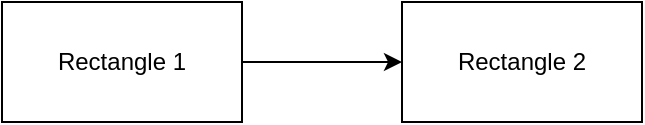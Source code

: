 <?xml version="1.0" ?>
<mxfile version="16.0.0" type="device">
  <diagram id="diagram-id" name="Page-1">
    <mxGraphModel dx="1422" dy="794" grid="1" gridSize="10" guides="1" tooltips="1" connect="1" arrows="1" fold="1" page="1" pageScale="1" pageWidth="850" pageHeight="1100">
      <root>
        <mxCell id="0"/>
        <mxCell id="1" parent="0"/>
        <mxCell id="2" value="Rectangle 1" style="rounded=0;whiteSpace=wrap;html=1;" vertex="1" parent="1">
          <mxGeometry x="100" y="100" width="120" height="60" as="geometry" relative="0"/>
        </mxCell>
        <mxCell id="3" value="Rectangle 2" style="rounded=0;whiteSpace=wrap;html=1;" vertex="1" parent="1">
          <mxGeometry x="300" y="100" width="120" height="60" as="geometry" relative="0"/>
        </mxCell>
        <mxCell id="4" value="" style="edgeStyle=orthogonalEdgeStyle;rounded=0;orthogonalLoop=1;jettySize=auto;loopDirection=0;" edge="1" parent="1" source="2" target="3">
          <mxGeometry relative="1" as="geometry"/>
        </mxCell>
      </root>
    </mxGraphModel>
  </diagram>
</mxfile>
